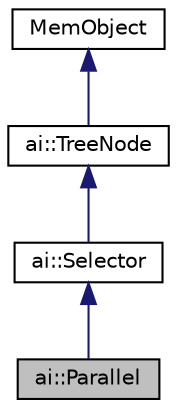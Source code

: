 digraph "ai::Parallel"
{
  edge [fontname="Helvetica",fontsize="10",labelfontname="Helvetica",labelfontsize="10"];
  node [fontname="Helvetica",fontsize="10",shape=record];
  Node1 [label="ai::Parallel",height=0.2,width=0.4,color="black", fillcolor="grey75", style="filled", fontcolor="black"];
  Node2 -> Node1 [dir="back",color="midnightblue",fontsize="10",style="solid",fontname="Helvetica"];
  Node2 [label="ai::Selector",height=0.2,width=0.4,color="black", fillcolor="white", style="filled",URL="$classai_1_1Selector.html",tooltip="Base class for all type of TreeNode selectors. "];
  Node3 -> Node2 [dir="back",color="midnightblue",fontsize="10",style="solid",fontname="Helvetica"];
  Node3 [label="ai::TreeNode",height=0.2,width=0.4,color="black", fillcolor="white", style="filled",URL="$classai_1_1TreeNode.html",tooltip="The base class for all behaviour tree actions. "];
  Node4 -> Node3 [dir="back",color="midnightblue",fontsize="10",style="solid",fontname="Helvetica"];
  Node4 [label="MemObject",height=0.2,width=0.4,color="black", fillcolor="white", style="filled",URL="$classai_1_1__MemObject.html"];
}
